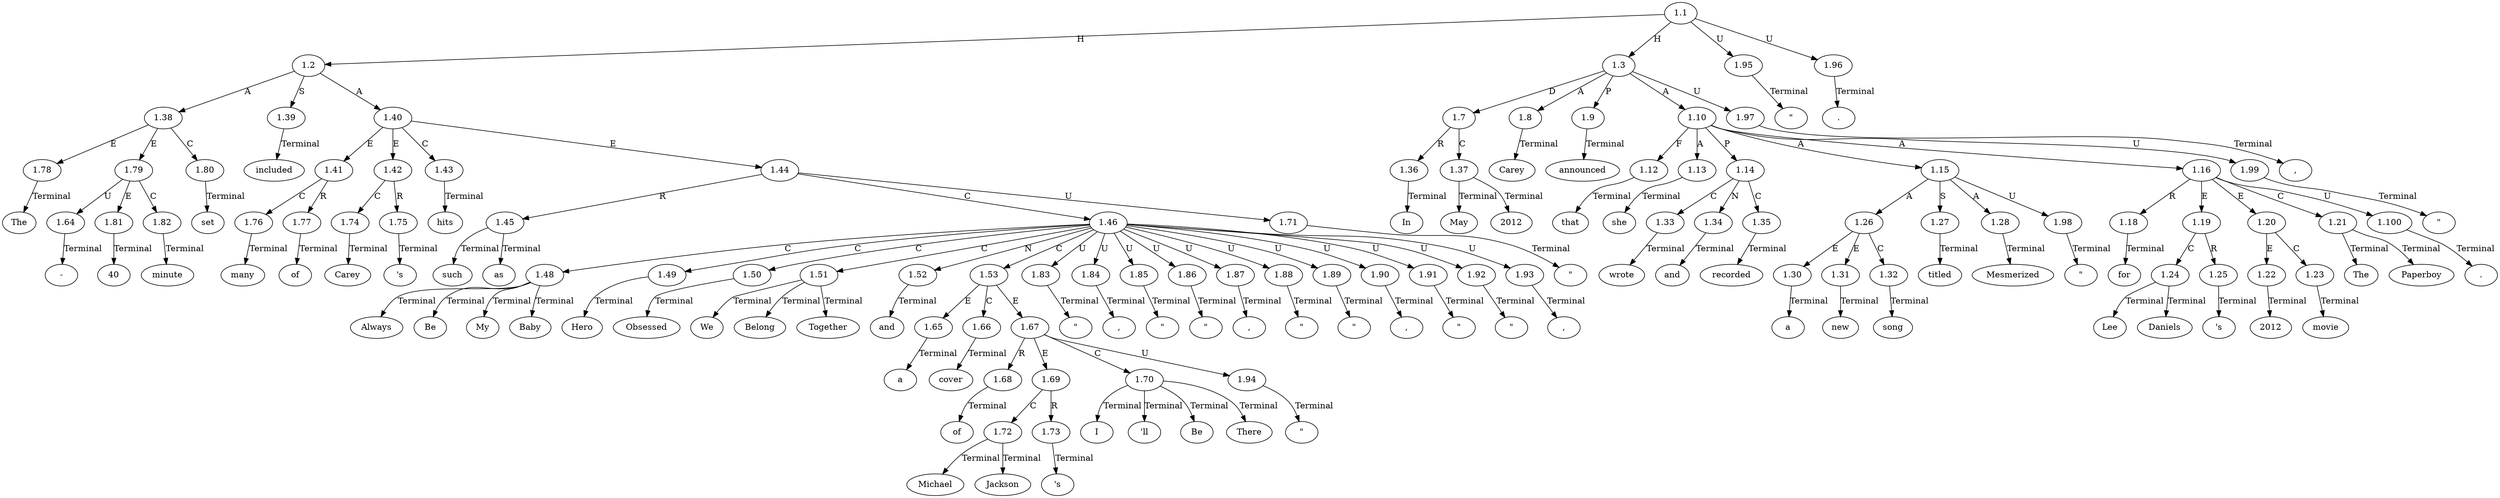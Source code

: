 // Graph
digraph {
	0.1 [label=The ordering=out]
	0.10 [label="'s" ordering=out]
	0.11 [label=hits ordering=out]
	0.12 [label=such ordering=out]
	0.13 [label=as ordering=out]
	0.14 [label="\"" ordering=out]
	0.15 [label=Always ordering=out]
	0.16 [label=Be ordering=out]
	0.17 [label=My ordering=out]
	0.18 [label=Baby ordering=out]
	0.19 [label="\"" ordering=out]
	0.2 [label=40 ordering=out]
	0.20 [label="," ordering=out]
	0.21 [label="\"" ordering=out]
	0.22 [label=Hero ordering=out]
	0.23 [label="\"" ordering=out]
	0.24 [label="," ordering=out]
	0.25 [label="\"" ordering=out]
	0.26 [label=Obsessed ordering=out]
	0.27 [label="\"" ordering=out]
	0.28 [label="," ordering=out]
	0.29 [label="\"" ordering=out]
	0.3 [label="-" ordering=out]
	0.30 [label=We ordering=out]
	0.31 [label=Belong ordering=out]
	0.32 [label=Together ordering=out]
	0.33 [label="\"" ordering=out]
	0.34 [label="," ordering=out]
	0.35 [label=and ordering=out]
	0.36 [label=a ordering=out]
	0.37 [label=cover ordering=out]
	0.38 [label=of ordering=out]
	0.39 [label=Michael ordering=out]
	0.4 [label=minute ordering=out]
	0.40 [label=Jackson ordering=out]
	0.41 [label="'s" ordering=out]
	0.42 [label="\"" ordering=out]
	0.43 [label=I ordering=out]
	0.44 [label="'ll" ordering=out]
	0.45 [label=Be ordering=out]
	0.46 [label=There ordering=out]
	0.47 [label="\"" ordering=out]
	0.48 [label="." ordering=out]
	0.49 [label=In ordering=out]
	0.5 [label=set ordering=out]
	0.50 [label=May ordering=out]
	0.51 [label=2012 ordering=out]
	0.52 [label="," ordering=out]
	0.53 [label=Carey ordering=out]
	0.54 [label=announced ordering=out]
	0.55 [label=that ordering=out]
	0.56 [label=she ordering=out]
	0.57 [label=wrote ordering=out]
	0.58 [label=and ordering=out]
	0.59 [label=recorded ordering=out]
	0.6 [label=included ordering=out]
	0.60 [label=a ordering=out]
	0.61 [label=new ordering=out]
	0.62 [label=song ordering=out]
	0.63 [label=titled ordering=out]
	0.64 [label="\"" ordering=out]
	0.65 [label=Mesmerized ordering=out]
	0.66 [label="\"" ordering=out]
	0.67 [label=for ordering=out]
	0.68 [label=Lee ordering=out]
	0.69 [label=Daniels ordering=out]
	0.7 [label=many ordering=out]
	0.70 [label="'s" ordering=out]
	0.71 [label=2012 ordering=out]
	0.72 [label=movie ordering=out]
	0.73 [label=The ordering=out]
	0.74 [label=Paperboy ordering=out]
	0.75 [label="." ordering=out]
	0.8 [label=of ordering=out]
	0.9 [label=Carey ordering=out]
	1.1 [label=1.1 ordering=out]
	1.2 [label=1.2 ordering=out]
	1.3 [label=1.3 ordering=out]
	1.7 [label=1.7 ordering=out]
	1.8 [label=1.8 ordering=out]
	1.9 [label=1.9 ordering=out]
	1.10 [label=1.10 ordering=out]
	1.12 [label=1.12 ordering=out]
	1.13 [label=1.13 ordering=out]
	1.14 [label=1.14 ordering=out]
	1.15 [label=1.15 ordering=out]
	1.16 [label=1.16 ordering=out]
	1.18 [label=1.18 ordering=out]
	1.19 [label=1.19 ordering=out]
	1.20 [label=1.20 ordering=out]
	1.21 [label=1.21 ordering=out]
	1.22 [label=1.22 ordering=out]
	1.23 [label=1.23 ordering=out]
	1.24 [label=1.24 ordering=out]
	1.25 [label=1.25 ordering=out]
	1.26 [label=1.26 ordering=out]
	1.27 [label=1.27 ordering=out]
	1.28 [label=1.28 ordering=out]
	1.30 [label=1.30 ordering=out]
	1.31 [label=1.31 ordering=out]
	1.32 [label=1.32 ordering=out]
	1.33 [label=1.33 ordering=out]
	1.34 [label=1.34 ordering=out]
	1.35 [label=1.35 ordering=out]
	1.36 [label=1.36 ordering=out]
	1.37 [label=1.37 ordering=out]
	1.38 [label=1.38 ordering=out]
	1.39 [label=1.39 ordering=out]
	1.40 [label=1.40 ordering=out]
	1.41 [label=1.41 ordering=out]
	1.42 [label=1.42 ordering=out]
	1.43 [label=1.43 ordering=out]
	1.44 [label=1.44 ordering=out]
	1.45 [label=1.45 ordering=out]
	1.46 [label=1.46 ordering=out]
	1.48 [label=1.48 ordering=out]
	1.49 [label=1.49 ordering=out]
	1.50 [label=1.50 ordering=out]
	1.51 [label=1.51 ordering=out]
	1.52 [label=1.52 ordering=out]
	1.53 [label=1.53 ordering=out]
	1.64 [label=1.64 ordering=out]
	1.65 [label=1.65 ordering=out]
	1.66 [label=1.66 ordering=out]
	1.67 [label=1.67 ordering=out]
	1.68 [label=1.68 ordering=out]
	1.69 [label=1.69 ordering=out]
	1.70 [label=1.70 ordering=out]
	1.71 [label=1.71 ordering=out]
	1.72 [label=1.72 ordering=out]
	1.73 [label=1.73 ordering=out]
	1.74 [label=1.74 ordering=out]
	1.75 [label=1.75 ordering=out]
	1.76 [label=1.76 ordering=out]
	1.77 [label=1.77 ordering=out]
	1.78 [label=1.78 ordering=out]
	1.79 [label=1.79 ordering=out]
	1.80 [label=1.80 ordering=out]
	1.81 [label=1.81 ordering=out]
	1.82 [label=1.82 ordering=out]
	1.83 [label=1.83 ordering=out]
	1.84 [label=1.84 ordering=out]
	1.85 [label=1.85 ordering=out]
	1.86 [label=1.86 ordering=out]
	1.87 [label=1.87 ordering=out]
	1.88 [label=1.88 ordering=out]
	1.89 [label=1.89 ordering=out]
	1.90 [label=1.90 ordering=out]
	1.91 [label=1.91 ordering=out]
	1.92 [label=1.92 ordering=out]
	1.93 [label=1.93 ordering=out]
	1.94 [label=1.94 ordering=out]
	1.95 [label=1.95 ordering=out]
	1.96 [label=1.96 ordering=out]
	1.97 [label=1.97 ordering=out]
	1.98 [label=1.98 ordering=out]
	1.99 [label=1.99 ordering=out]
	1.100 [label=1.100 ordering=out]
	1.1 -> 1.2 [label=H ordering=out]
	1.1 -> 1.3 [label=H ordering=out]
	1.1 -> 1.95 [label=U ordering=out]
	1.1 -> 1.96 [label=U ordering=out]
	1.2 -> 1.38 [label=A ordering=out]
	1.2 -> 1.39 [label=S ordering=out]
	1.2 -> 1.40 [label=A ordering=out]
	1.3 -> 1.7 [label=D ordering=out]
	1.3 -> 1.8 [label=A ordering=out]
	1.3 -> 1.9 [label=P ordering=out]
	1.3 -> 1.10 [label=A ordering=out]
	1.3 -> 1.97 [label=U ordering=out]
	1.7 -> 1.36 [label=R ordering=out]
	1.7 -> 1.37 [label=C ordering=out]
	1.8 -> 0.53 [label=Terminal ordering=out]
	1.9 -> 0.54 [label=Terminal ordering=out]
	1.10 -> 1.12 [label=F ordering=out]
	1.10 -> 1.13 [label=A ordering=out]
	1.10 -> 1.14 [label=P ordering=out]
	1.10 -> 1.15 [label=A ordering=out]
	1.10 -> 1.16 [label=A ordering=out]
	1.10 -> 1.99 [label=U ordering=out]
	1.12 -> 0.55 [label=Terminal ordering=out]
	1.13 -> 0.56 [label=Terminal ordering=out]
	1.14 -> 1.33 [label=C ordering=out]
	1.14 -> 1.34 [label=N ordering=out]
	1.14 -> 1.35 [label=C ordering=out]
	1.15 -> 1.26 [label=A ordering=out]
	1.15 -> 1.27 [label=S ordering=out]
	1.15 -> 1.28 [label=A ordering=out]
	1.15 -> 1.98 [label=U ordering=out]
	1.16 -> 1.18 [label=R ordering=out]
	1.16 -> 1.19 [label=E ordering=out]
	1.16 -> 1.20 [label=E ordering=out]
	1.16 -> 1.21 [label=C ordering=out]
	1.16 -> 1.100 [label=U ordering=out]
	1.18 -> 0.67 [label=Terminal ordering=out]
	1.19 -> 1.24 [label=C ordering=out]
	1.19 -> 1.25 [label=R ordering=out]
	1.20 -> 1.22 [label=E ordering=out]
	1.20 -> 1.23 [label=C ordering=out]
	1.21 -> 0.73 [label=Terminal ordering=out]
	1.21 -> 0.74 [label=Terminal ordering=out]
	1.22 -> 0.71 [label=Terminal ordering=out]
	1.23 -> 0.72 [label=Terminal ordering=out]
	1.24 -> 0.68 [label=Terminal ordering=out]
	1.24 -> 0.69 [label=Terminal ordering=out]
	1.25 -> 0.70 [label=Terminal ordering=out]
	1.26 -> 1.30 [label=E ordering=out]
	1.26 -> 1.31 [label=E ordering=out]
	1.26 -> 1.32 [label=C ordering=out]
	1.27 -> 0.63 [label=Terminal ordering=out]
	1.28 -> 0.65 [label=Terminal ordering=out]
	1.30 -> 0.60 [label=Terminal ordering=out]
	1.31 -> 0.61 [label=Terminal ordering=out]
	1.32 -> 0.62 [label=Terminal ordering=out]
	1.33 -> 0.57 [label=Terminal ordering=out]
	1.34 -> 0.58 [label=Terminal ordering=out]
	1.35 -> 0.59 [label=Terminal ordering=out]
	1.36 -> 0.49 [label=Terminal ordering=out]
	1.37 -> 0.50 [label=Terminal ordering=out]
	1.37 -> 0.51 [label=Terminal ordering=out]
	1.38 -> 1.78 [label=E ordering=out]
	1.38 -> 1.79 [label=E ordering=out]
	1.38 -> 1.80 [label=C ordering=out]
	1.39 -> 0.6 [label=Terminal ordering=out]
	1.40 -> 1.41 [label=E ordering=out]
	1.40 -> 1.42 [label=E ordering=out]
	1.40 -> 1.43 [label=C ordering=out]
	1.40 -> 1.44 [label=E ordering=out]
	1.41 -> 1.76 [label=C ordering=out]
	1.41 -> 1.77 [label=R ordering=out]
	1.42 -> 1.74 [label=C ordering=out]
	1.42 -> 1.75 [label=R ordering=out]
	1.43 -> 0.11 [label=Terminal ordering=out]
	1.44 -> 1.45 [label=R ordering=out]
	1.44 -> 1.46 [label=C ordering=out]
	1.44 -> 1.71 [label=U ordering=out]
	1.45 -> 0.12 [label=Terminal ordering=out]
	1.45 -> 0.13 [label=Terminal ordering=out]
	1.46 -> 1.48 [label=C ordering=out]
	1.46 -> 1.49 [label=C ordering=out]
	1.46 -> 1.50 [label=C ordering=out]
	1.46 -> 1.51 [label=C ordering=out]
	1.46 -> 1.52 [label=N ordering=out]
	1.46 -> 1.53 [label=C ordering=out]
	1.46 -> 1.83 [label=U ordering=out]
	1.46 -> 1.84 [label=U ordering=out]
	1.46 -> 1.85 [label=U ordering=out]
	1.46 -> 1.86 [label=U ordering=out]
	1.46 -> 1.87 [label=U ordering=out]
	1.46 -> 1.88 [label=U ordering=out]
	1.46 -> 1.89 [label=U ordering=out]
	1.46 -> 1.90 [label=U ordering=out]
	1.46 -> 1.91 [label=U ordering=out]
	1.46 -> 1.92 [label=U ordering=out]
	1.46 -> 1.93 [label=U ordering=out]
	1.48 -> 0.15 [label=Terminal ordering=out]
	1.48 -> 0.16 [label=Terminal ordering=out]
	1.48 -> 0.17 [label=Terminal ordering=out]
	1.48 -> 0.18 [label=Terminal ordering=out]
	1.49 -> 0.22 [label=Terminal ordering=out]
	1.50 -> 0.26 [label=Terminal ordering=out]
	1.51 -> 0.30 [label=Terminal ordering=out]
	1.51 -> 0.31 [label=Terminal ordering=out]
	1.51 -> 0.32 [label=Terminal ordering=out]
	1.52 -> 0.35 [label=Terminal ordering=out]
	1.53 -> 1.65 [label=E ordering=out]
	1.53 -> 1.66 [label=C ordering=out]
	1.53 -> 1.67 [label=E ordering=out]
	1.64 -> 0.3 [label=Terminal ordering=out]
	1.65 -> 0.36 [label=Terminal ordering=out]
	1.66 -> 0.37 [label=Terminal ordering=out]
	1.67 -> 1.68 [label=R ordering=out]
	1.67 -> 1.69 [label=E ordering=out]
	1.67 -> 1.70 [label=C ordering=out]
	1.67 -> 1.94 [label=U ordering=out]
	1.68 -> 0.38 [label=Terminal ordering=out]
	1.69 -> 1.72 [label=C ordering=out]
	1.69 -> 1.73 [label=R ordering=out]
	1.70 -> 0.43 [label=Terminal ordering=out]
	1.70 -> 0.44 [label=Terminal ordering=out]
	1.70 -> 0.45 [label=Terminal ordering=out]
	1.70 -> 0.46 [label=Terminal ordering=out]
	1.71 -> 0.14 [label=Terminal ordering=out]
	1.72 -> 0.39 [label=Terminal ordering=out]
	1.72 -> 0.40 [label=Terminal ordering=out]
	1.73 -> 0.41 [label=Terminal ordering=out]
	1.74 -> 0.9 [label=Terminal ordering=out]
	1.75 -> 0.10 [label=Terminal ordering=out]
	1.76 -> 0.7 [label=Terminal ordering=out]
	1.77 -> 0.8 [label=Terminal ordering=out]
	1.78 -> 0.1 [label=Terminal ordering=out]
	1.79 -> 1.64 [label=U ordering=out]
	1.79 -> 1.81 [label=E ordering=out]
	1.79 -> 1.82 [label=C ordering=out]
	1.80 -> 0.5 [label=Terminal ordering=out]
	1.81 -> 0.2 [label=Terminal ordering=out]
	1.82 -> 0.4 [label=Terminal ordering=out]
	1.83 -> 0.19 [label=Terminal ordering=out]
	1.84 -> 0.20 [label=Terminal ordering=out]
	1.85 -> 0.21 [label=Terminal ordering=out]
	1.86 -> 0.23 [label=Terminal ordering=out]
	1.87 -> 0.24 [label=Terminal ordering=out]
	1.88 -> 0.25 [label=Terminal ordering=out]
	1.89 -> 0.27 [label=Terminal ordering=out]
	1.90 -> 0.28 [label=Terminal ordering=out]
	1.91 -> 0.29 [label=Terminal ordering=out]
	1.92 -> 0.33 [label=Terminal ordering=out]
	1.93 -> 0.34 [label=Terminal ordering=out]
	1.94 -> 0.42 [label=Terminal ordering=out]
	1.95 -> 0.47 [label=Terminal ordering=out]
	1.96 -> 0.48 [label=Terminal ordering=out]
	1.97 -> 0.52 [label=Terminal ordering=out]
	1.98 -> 0.64 [label=Terminal ordering=out]
	1.99 -> 0.66 [label=Terminal ordering=out]
	1.100 -> 0.75 [label=Terminal ordering=out]
}
